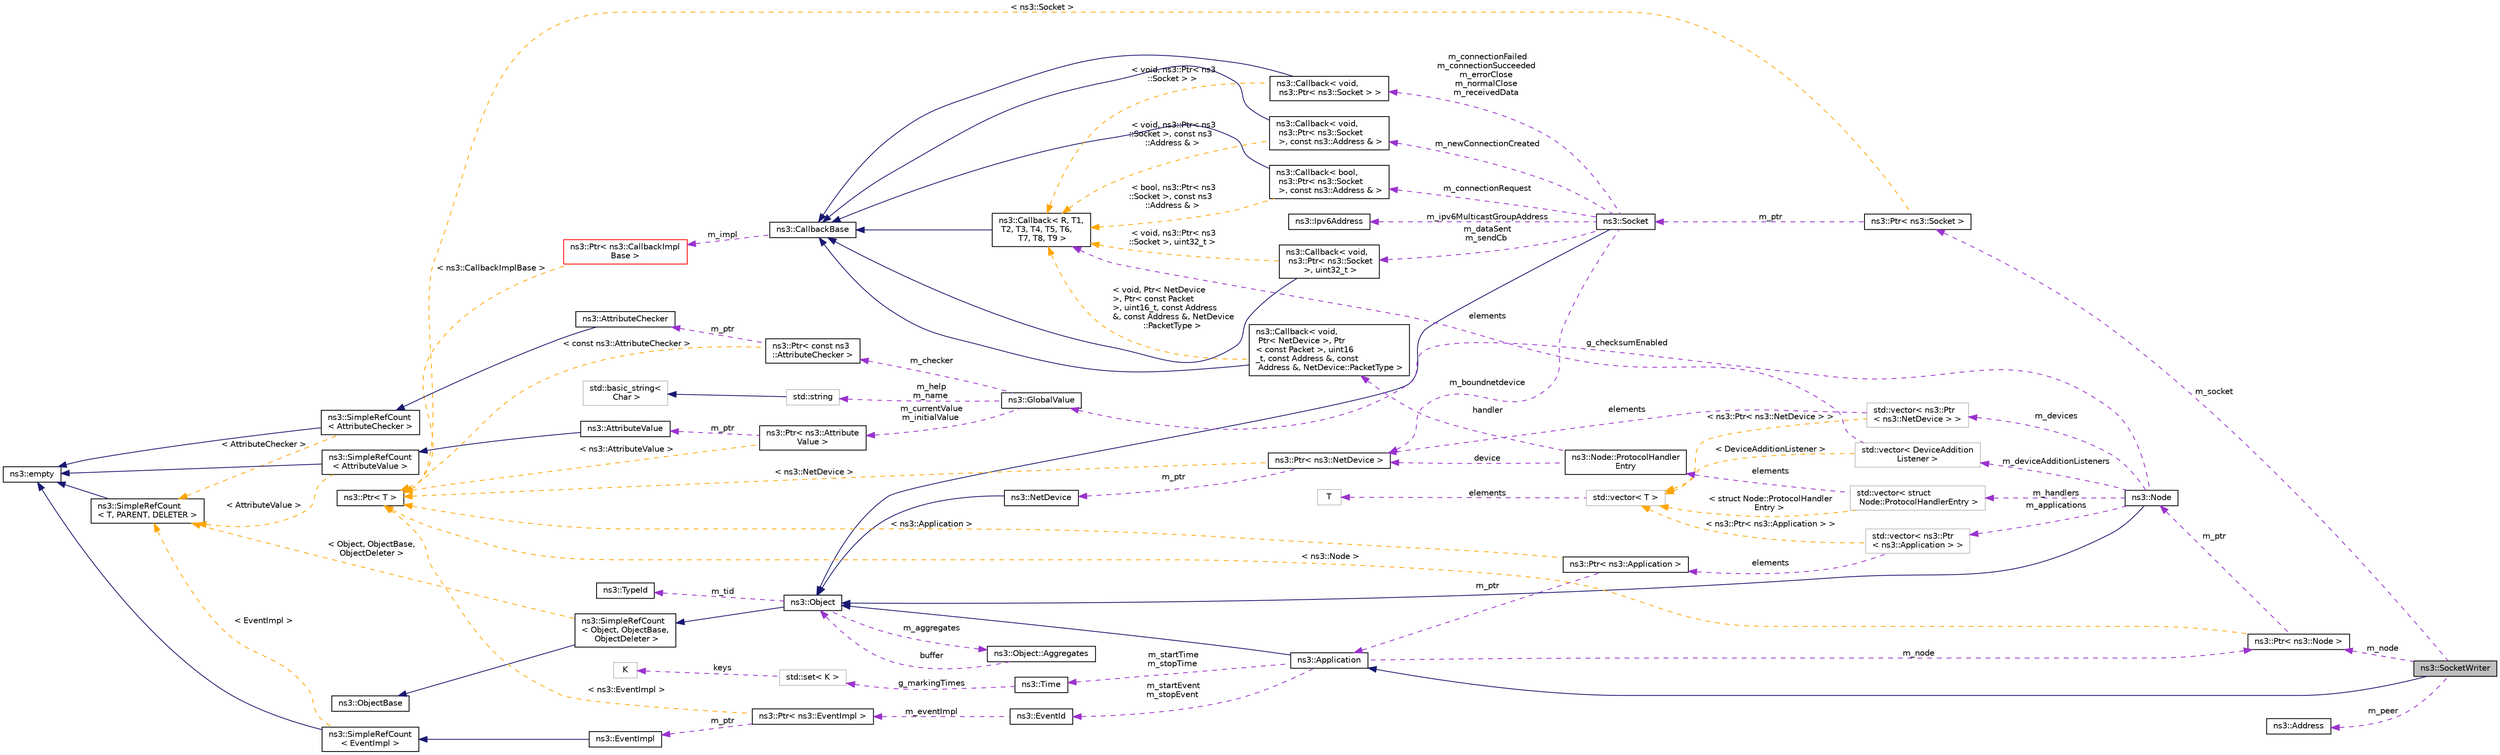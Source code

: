 digraph "ns3::SocketWriter"
{
 // LATEX_PDF_SIZE
  edge [fontname="Helvetica",fontsize="10",labelfontname="Helvetica",labelfontsize="10"];
  node [fontname="Helvetica",fontsize="10",shape=record];
  rankdir="LR";
  Node1 [label="ns3::SocketWriter",height=0.2,width=0.4,color="black", fillcolor="grey75", style="filled", fontcolor="black",tooltip=" "];
  Node2 -> Node1 [dir="back",color="midnightblue",fontsize="10",style="solid",fontname="Helvetica"];
  Node2 [label="ns3::Application",height=0.2,width=0.4,color="black", fillcolor="white", style="filled",URL="$classns3_1_1_application.html",tooltip="The base class for all ns3 applications."];
  Node3 -> Node2 [dir="back",color="midnightblue",fontsize="10",style="solid",fontname="Helvetica"];
  Node3 [label="ns3::Object",height=0.2,width=0.4,color="black", fillcolor="white", style="filled",URL="$classns3_1_1_object.html",tooltip="A base class which provides memory management and object aggregation."];
  Node4 -> Node3 [dir="back",color="midnightblue",fontsize="10",style="solid",fontname="Helvetica"];
  Node4 [label="ns3::SimpleRefCount\l\< Object, ObjectBase,\l ObjectDeleter \>",height=0.2,width=0.4,color="black", fillcolor="white", style="filled",URL="$classns3_1_1_simple_ref_count.html",tooltip=" "];
  Node5 -> Node4 [dir="back",color="midnightblue",fontsize="10",style="solid",fontname="Helvetica"];
  Node5 [label="ns3::ObjectBase",height=0.2,width=0.4,color="black", fillcolor="white", style="filled",URL="$classns3_1_1_object_base.html",tooltip="Anchor the ns-3 type and attribute system."];
  Node6 -> Node4 [dir="back",color="orange",fontsize="10",style="dashed",label=" \< Object, ObjectBase,\l ObjectDeleter \>" ,fontname="Helvetica"];
  Node6 [label="ns3::SimpleRefCount\l\< T, PARENT, DELETER \>",height=0.2,width=0.4,color="black", fillcolor="white", style="filled",URL="$classns3_1_1_simple_ref_count.html",tooltip="A template-based reference counting class."];
  Node7 -> Node6 [dir="back",color="midnightblue",fontsize="10",style="solid",fontname="Helvetica"];
  Node7 [label="ns3::empty",height=0.2,width=0.4,color="black", fillcolor="white", style="filled",URL="$classns3_1_1empty.html",tooltip="make Callback use a separate empty type"];
  Node8 -> Node3 [dir="back",color="darkorchid3",fontsize="10",style="dashed",label=" m_tid" ,fontname="Helvetica"];
  Node8 [label="ns3::TypeId",height=0.2,width=0.4,color="black", fillcolor="white", style="filled",URL="$classns3_1_1_type_id.html",tooltip="a unique identifier for an interface."];
  Node9 -> Node3 [dir="back",color="darkorchid3",fontsize="10",style="dashed",label=" m_aggregates" ,fontname="Helvetica"];
  Node9 [label="ns3::Object::Aggregates",height=0.2,width=0.4,color="black", fillcolor="white", style="filled",URL="$structns3_1_1_object_1_1_aggregates.html",tooltip="The list of Objects aggregated to this one."];
  Node3 -> Node9 [dir="back",color="darkorchid3",fontsize="10",style="dashed",label=" buffer" ,fontname="Helvetica"];
  Node10 -> Node2 [dir="back",color="darkorchid3",fontsize="10",style="dashed",label=" m_startEvent\nm_stopEvent" ,fontname="Helvetica"];
  Node10 [label="ns3::EventId",height=0.2,width=0.4,color="black", fillcolor="white", style="filled",URL="$classns3_1_1_event_id.html",tooltip="An identifier for simulation events."];
  Node11 -> Node10 [dir="back",color="darkorchid3",fontsize="10",style="dashed",label=" m_eventImpl" ,fontname="Helvetica"];
  Node11 [label="ns3::Ptr\< ns3::EventImpl \>",height=0.2,width=0.4,color="black", fillcolor="white", style="filled",URL="$classns3_1_1_ptr.html",tooltip=" "];
  Node12 -> Node11 [dir="back",color="darkorchid3",fontsize="10",style="dashed",label=" m_ptr" ,fontname="Helvetica"];
  Node12 [label="ns3::EventImpl",height=0.2,width=0.4,color="black", fillcolor="white", style="filled",URL="$classns3_1_1_event_impl.html",tooltip="A simulation event."];
  Node13 -> Node12 [dir="back",color="midnightblue",fontsize="10",style="solid",fontname="Helvetica"];
  Node13 [label="ns3::SimpleRefCount\l\< EventImpl \>",height=0.2,width=0.4,color="black", fillcolor="white", style="filled",URL="$classns3_1_1_simple_ref_count.html",tooltip=" "];
  Node7 -> Node13 [dir="back",color="midnightblue",fontsize="10",style="solid",fontname="Helvetica"];
  Node6 -> Node13 [dir="back",color="orange",fontsize="10",style="dashed",label=" \< EventImpl \>" ,fontname="Helvetica"];
  Node14 -> Node11 [dir="back",color="orange",fontsize="10",style="dashed",label=" \< ns3::EventImpl \>" ,fontname="Helvetica"];
  Node14 [label="ns3::Ptr\< T \>",height=0.2,width=0.4,color="black", fillcolor="white", style="filled",URL="$classns3_1_1_ptr.html",tooltip="Smart pointer class similar to boost::intrusive_ptr."];
  Node15 -> Node2 [dir="back",color="darkorchid3",fontsize="10",style="dashed",label=" m_node" ,fontname="Helvetica"];
  Node15 [label="ns3::Ptr\< ns3::Node \>",height=0.2,width=0.4,color="black", fillcolor="white", style="filled",URL="$classns3_1_1_ptr.html",tooltip=" "];
  Node16 -> Node15 [dir="back",color="darkorchid3",fontsize="10",style="dashed",label=" m_ptr" ,fontname="Helvetica"];
  Node16 [label="ns3::Node",height=0.2,width=0.4,color="black", fillcolor="white", style="filled",URL="$classns3_1_1_node.html",tooltip="A network Node."];
  Node3 -> Node16 [dir="back",color="midnightblue",fontsize="10",style="solid",fontname="Helvetica"];
  Node17 -> Node16 [dir="back",color="darkorchid3",fontsize="10",style="dashed",label=" m_applications" ,fontname="Helvetica"];
  Node17 [label="std::vector\< ns3::Ptr\l\< ns3::Application \> \>",height=0.2,width=0.4,color="grey75", fillcolor="white", style="filled",tooltip=" "];
  Node18 -> Node17 [dir="back",color="darkorchid3",fontsize="10",style="dashed",label=" elements" ,fontname="Helvetica"];
  Node18 [label="ns3::Ptr\< ns3::Application \>",height=0.2,width=0.4,color="black", fillcolor="white", style="filled",URL="$classns3_1_1_ptr.html",tooltip=" "];
  Node2 -> Node18 [dir="back",color="darkorchid3",fontsize="10",style="dashed",label=" m_ptr" ,fontname="Helvetica"];
  Node14 -> Node18 [dir="back",color="orange",fontsize="10",style="dashed",label=" \< ns3::Application \>" ,fontname="Helvetica"];
  Node19 -> Node17 [dir="back",color="orange",fontsize="10",style="dashed",label=" \< ns3::Ptr\< ns3::Application \> \>" ,fontname="Helvetica"];
  Node19 [label="std::vector\< T \>",height=0.2,width=0.4,color="grey75", fillcolor="white", style="filled",tooltip=" "];
  Node20 -> Node19 [dir="back",color="darkorchid3",fontsize="10",style="dashed",label=" elements" ,fontname="Helvetica"];
  Node20 [label="T",height=0.2,width=0.4,color="grey75", fillcolor="white", style="filled",tooltip=" "];
  Node21 -> Node16 [dir="back",color="darkorchid3",fontsize="10",style="dashed",label=" m_devices" ,fontname="Helvetica"];
  Node21 [label="std::vector\< ns3::Ptr\l\< ns3::NetDevice \> \>",height=0.2,width=0.4,color="grey75", fillcolor="white", style="filled",tooltip=" "];
  Node22 -> Node21 [dir="back",color="darkorchid3",fontsize="10",style="dashed",label=" elements" ,fontname="Helvetica"];
  Node22 [label="ns3::Ptr\< ns3::NetDevice \>",height=0.2,width=0.4,color="black", fillcolor="white", style="filled",URL="$classns3_1_1_ptr.html",tooltip=" "];
  Node23 -> Node22 [dir="back",color="darkorchid3",fontsize="10",style="dashed",label=" m_ptr" ,fontname="Helvetica"];
  Node23 [label="ns3::NetDevice",height=0.2,width=0.4,color="black", fillcolor="white", style="filled",URL="$classns3_1_1_net_device.html",tooltip="Network layer to device interface."];
  Node3 -> Node23 [dir="back",color="midnightblue",fontsize="10",style="solid",fontname="Helvetica"];
  Node14 -> Node22 [dir="back",color="orange",fontsize="10",style="dashed",label=" \< ns3::NetDevice \>" ,fontname="Helvetica"];
  Node19 -> Node21 [dir="back",color="orange",fontsize="10",style="dashed",label=" \< ns3::Ptr\< ns3::NetDevice \> \>" ,fontname="Helvetica"];
  Node24 -> Node16 [dir="back",color="darkorchid3",fontsize="10",style="dashed",label=" g_checksumEnabled" ,fontname="Helvetica"];
  Node24 [label="ns3::GlobalValue",height=0.2,width=0.4,color="black", fillcolor="white", style="filled",URL="$classns3_1_1_global_value.html",tooltip="Hold a so-called 'global value'."];
  Node25 -> Node24 [dir="back",color="darkorchid3",fontsize="10",style="dashed",label=" m_currentValue\nm_initialValue" ,fontname="Helvetica"];
  Node25 [label="ns3::Ptr\< ns3::Attribute\lValue \>",height=0.2,width=0.4,color="black", fillcolor="white", style="filled",URL="$classns3_1_1_ptr.html",tooltip=" "];
  Node26 -> Node25 [dir="back",color="darkorchid3",fontsize="10",style="dashed",label=" m_ptr" ,fontname="Helvetica"];
  Node26 [label="ns3::AttributeValue",height=0.2,width=0.4,color="black", fillcolor="white", style="filled",URL="$classns3_1_1_attribute_value.html",tooltip="Hold a value for an Attribute."];
  Node27 -> Node26 [dir="back",color="midnightblue",fontsize="10",style="solid",fontname="Helvetica"];
  Node27 [label="ns3::SimpleRefCount\l\< AttributeValue \>",height=0.2,width=0.4,color="black", fillcolor="white", style="filled",URL="$classns3_1_1_simple_ref_count.html",tooltip=" "];
  Node7 -> Node27 [dir="back",color="midnightblue",fontsize="10",style="solid",fontname="Helvetica"];
  Node6 -> Node27 [dir="back",color="orange",fontsize="10",style="dashed",label=" \< AttributeValue \>" ,fontname="Helvetica"];
  Node14 -> Node25 [dir="back",color="orange",fontsize="10",style="dashed",label=" \< ns3::AttributeValue \>" ,fontname="Helvetica"];
  Node28 -> Node24 [dir="back",color="darkorchid3",fontsize="10",style="dashed",label=" m_help\nm_name" ,fontname="Helvetica"];
  Node28 [label="std::string",height=0.2,width=0.4,color="grey75", fillcolor="white", style="filled",tooltip=" "];
  Node29 -> Node28 [dir="back",color="midnightblue",fontsize="10",style="solid",fontname="Helvetica"];
  Node29 [label="std::basic_string\<\l Char \>",height=0.2,width=0.4,color="grey75", fillcolor="white", style="filled",tooltip=" "];
  Node30 -> Node24 [dir="back",color="darkorchid3",fontsize="10",style="dashed",label=" m_checker" ,fontname="Helvetica"];
  Node30 [label="ns3::Ptr\< const ns3\l::AttributeChecker \>",height=0.2,width=0.4,color="black", fillcolor="white", style="filled",URL="$classns3_1_1_ptr.html",tooltip=" "];
  Node31 -> Node30 [dir="back",color="darkorchid3",fontsize="10",style="dashed",label=" m_ptr" ,fontname="Helvetica"];
  Node31 [label="ns3::AttributeChecker",height=0.2,width=0.4,color="black", fillcolor="white", style="filled",URL="$classns3_1_1_attribute_checker.html",tooltip="Represent the type of an attribute."];
  Node32 -> Node31 [dir="back",color="midnightblue",fontsize="10",style="solid",fontname="Helvetica"];
  Node32 [label="ns3::SimpleRefCount\l\< AttributeChecker \>",height=0.2,width=0.4,color="black", fillcolor="white", style="filled",URL="$classns3_1_1_simple_ref_count.html",tooltip=" "];
  Node7 -> Node32 [dir="back",color="midnightblue",fontsize="10",style="solid",fontname="Helvetica"];
  Node6 -> Node32 [dir="back",color="orange",fontsize="10",style="dashed",label=" \< AttributeChecker \>" ,fontname="Helvetica"];
  Node14 -> Node30 [dir="back",color="orange",fontsize="10",style="dashed",label=" \< const ns3::AttributeChecker \>" ,fontname="Helvetica"];
  Node33 -> Node16 [dir="back",color="darkorchid3",fontsize="10",style="dashed",label=" m_handlers" ,fontname="Helvetica"];
  Node33 [label="std::vector\< struct\l Node::ProtocolHandlerEntry \>",height=0.2,width=0.4,color="grey75", fillcolor="white", style="filled",tooltip=" "];
  Node34 -> Node33 [dir="back",color="darkorchid3",fontsize="10",style="dashed",label=" elements" ,fontname="Helvetica"];
  Node34 [label="ns3::Node::ProtocolHandler\lEntry",height=0.2,width=0.4,color="black", fillcolor="white", style="filled",URL="$structns3_1_1_node_1_1_protocol_handler_entry.html",tooltip="Protocol handler entry."];
  Node35 -> Node34 [dir="back",color="darkorchid3",fontsize="10",style="dashed",label=" handler" ,fontname="Helvetica"];
  Node35 [label="ns3::Callback\< void,\l Ptr\< NetDevice \>, Ptr\l\< const Packet \>, uint16\l_t, const Address &, const\l Address &, NetDevice::PacketType \>",height=0.2,width=0.4,color="black", fillcolor="white", style="filled",URL="$classns3_1_1_callback.html",tooltip=" "];
  Node36 -> Node35 [dir="back",color="midnightblue",fontsize="10",style="solid",fontname="Helvetica"];
  Node36 [label="ns3::CallbackBase",height=0.2,width=0.4,color="black", fillcolor="white", style="filled",URL="$classns3_1_1_callback_base.html",tooltip="Base class for Callback class."];
  Node37 -> Node36 [dir="back",color="darkorchid3",fontsize="10",style="dashed",label=" m_impl" ,fontname="Helvetica"];
  Node37 [label="ns3::Ptr\< ns3::CallbackImpl\lBase \>",height=0.2,width=0.4,color="red", fillcolor="white", style="filled",URL="$classns3_1_1_ptr.html",tooltip=" "];
  Node14 -> Node37 [dir="back",color="orange",fontsize="10",style="dashed",label=" \< ns3::CallbackImplBase \>" ,fontname="Helvetica"];
  Node40 -> Node35 [dir="back",color="orange",fontsize="10",style="dashed",label=" \< void, Ptr\< NetDevice\l \>, Ptr\< const Packet\l \>, uint16_t, const Address\l &, const Address &, NetDevice\l::PacketType \>" ,fontname="Helvetica"];
  Node40 [label="ns3::Callback\< R, T1,\l T2, T3, T4, T5, T6,\l T7, T8, T9 \>",height=0.2,width=0.4,color="black", fillcolor="white", style="filled",URL="$classns3_1_1_callback.html",tooltip="Callback template class."];
  Node36 -> Node40 [dir="back",color="midnightblue",fontsize="10",style="solid",fontname="Helvetica"];
  Node22 -> Node34 [dir="back",color="darkorchid3",fontsize="10",style="dashed",label=" device" ,fontname="Helvetica"];
  Node19 -> Node33 [dir="back",color="orange",fontsize="10",style="dashed",label=" \< struct Node::ProtocolHandler\lEntry \>" ,fontname="Helvetica"];
  Node41 -> Node16 [dir="back",color="darkorchid3",fontsize="10",style="dashed",label=" m_deviceAdditionListeners" ,fontname="Helvetica"];
  Node41 [label="std::vector\< DeviceAddition\lListener \>",height=0.2,width=0.4,color="grey75", fillcolor="white", style="filled",tooltip=" "];
  Node40 -> Node41 [dir="back",color="darkorchid3",fontsize="10",style="dashed",label=" elements" ,fontname="Helvetica"];
  Node19 -> Node41 [dir="back",color="orange",fontsize="10",style="dashed",label=" \< DeviceAdditionListener \>" ,fontname="Helvetica"];
  Node14 -> Node15 [dir="back",color="orange",fontsize="10",style="dashed",label=" \< ns3::Node \>" ,fontname="Helvetica"];
  Node42 -> Node2 [dir="back",color="darkorchid3",fontsize="10",style="dashed",label=" m_startTime\nm_stopTime" ,fontname="Helvetica"];
  Node42 [label="ns3::Time",height=0.2,width=0.4,color="black", fillcolor="white", style="filled",URL="$classns3_1_1_time.html",tooltip="Simulation virtual time values and global simulation resolution."];
  Node43 -> Node42 [dir="back",color="darkorchid3",fontsize="10",style="dashed",label=" g_markingTimes" ,fontname="Helvetica"];
  Node43 [label="std::set\< K \>",height=0.2,width=0.4,color="grey75", fillcolor="white", style="filled",tooltip=" "];
  Node44 -> Node43 [dir="back",color="darkorchid3",fontsize="10",style="dashed",label=" keys" ,fontname="Helvetica"];
  Node44 [label="K",height=0.2,width=0.4,color="grey75", fillcolor="white", style="filled",tooltip=" "];
  Node45 -> Node1 [dir="back",color="darkorchid3",fontsize="10",style="dashed",label=" m_peer" ,fontname="Helvetica"];
  Node45 [label="ns3::Address",height=0.2,width=0.4,color="black", fillcolor="white", style="filled",URL="$classns3_1_1_address.html",tooltip="a polymophic address class"];
  Node15 -> Node1 [dir="back",color="darkorchid3",fontsize="10",style="dashed",label=" m_node" ,fontname="Helvetica"];
  Node46 -> Node1 [dir="back",color="darkorchid3",fontsize="10",style="dashed",label=" m_socket" ,fontname="Helvetica"];
  Node46 [label="ns3::Ptr\< ns3::Socket \>",height=0.2,width=0.4,color="black", fillcolor="white", style="filled",URL="$classns3_1_1_ptr.html",tooltip=" "];
  Node47 -> Node46 [dir="back",color="darkorchid3",fontsize="10",style="dashed",label=" m_ptr" ,fontname="Helvetica"];
  Node47 [label="ns3::Socket",height=0.2,width=0.4,color="black", fillcolor="white", style="filled",URL="$classns3_1_1_socket.html",tooltip="A low-level Socket API based loosely on the BSD Socket API."];
  Node3 -> Node47 [dir="back",color="midnightblue",fontsize="10",style="solid",fontname="Helvetica"];
  Node22 -> Node47 [dir="back",color="darkorchid3",fontsize="10",style="dashed",label=" m_boundnetdevice" ,fontname="Helvetica"];
  Node48 -> Node47 [dir="back",color="darkorchid3",fontsize="10",style="dashed",label=" m_ipv6MulticastGroupAddress" ,fontname="Helvetica"];
  Node48 [label="ns3::Ipv6Address",height=0.2,width=0.4,color="black", fillcolor="white", style="filled",URL="$classns3_1_1_ipv6_address.html",tooltip="Describes an IPv6 address."];
  Node49 -> Node47 [dir="back",color="darkorchid3",fontsize="10",style="dashed",label=" m_newConnectionCreated" ,fontname="Helvetica"];
  Node49 [label="ns3::Callback\< void,\l ns3::Ptr\< ns3::Socket\l \>, const ns3::Address & \>",height=0.2,width=0.4,color="black", fillcolor="white", style="filled",URL="$classns3_1_1_callback.html",tooltip=" "];
  Node36 -> Node49 [dir="back",color="midnightblue",fontsize="10",style="solid",fontname="Helvetica"];
  Node40 -> Node49 [dir="back",color="orange",fontsize="10",style="dashed",label=" \< void, ns3::Ptr\< ns3\l::Socket \>, const ns3\l::Address & \>" ,fontname="Helvetica"];
  Node50 -> Node47 [dir="back",color="darkorchid3",fontsize="10",style="dashed",label=" m_dataSent\nm_sendCb" ,fontname="Helvetica"];
  Node50 [label="ns3::Callback\< void,\l ns3::Ptr\< ns3::Socket\l \>, uint32_t \>",height=0.2,width=0.4,color="black", fillcolor="white", style="filled",URL="$classns3_1_1_callback.html",tooltip=" "];
  Node36 -> Node50 [dir="back",color="midnightblue",fontsize="10",style="solid",fontname="Helvetica"];
  Node40 -> Node50 [dir="back",color="orange",fontsize="10",style="dashed",label=" \< void, ns3::Ptr\< ns3\l::Socket \>, uint32_t \>" ,fontname="Helvetica"];
  Node51 -> Node47 [dir="back",color="darkorchid3",fontsize="10",style="dashed",label=" m_connectionFailed\nm_connectionSucceeded\nm_errorClose\nm_normalClose\nm_receivedData" ,fontname="Helvetica"];
  Node51 [label="ns3::Callback\< void,\l ns3::Ptr\< ns3::Socket \> \>",height=0.2,width=0.4,color="black", fillcolor="white", style="filled",URL="$classns3_1_1_callback.html",tooltip=" "];
  Node36 -> Node51 [dir="back",color="midnightblue",fontsize="10",style="solid",fontname="Helvetica"];
  Node40 -> Node51 [dir="back",color="orange",fontsize="10",style="dashed",label=" \< void, ns3::Ptr\< ns3\l::Socket \> \>" ,fontname="Helvetica"];
  Node52 -> Node47 [dir="back",color="darkorchid3",fontsize="10",style="dashed",label=" m_connectionRequest" ,fontname="Helvetica"];
  Node52 [label="ns3::Callback\< bool,\l ns3::Ptr\< ns3::Socket\l \>, const ns3::Address & \>",height=0.2,width=0.4,color="black", fillcolor="white", style="filled",URL="$classns3_1_1_callback.html",tooltip=" "];
  Node36 -> Node52 [dir="back",color="midnightblue",fontsize="10",style="solid",fontname="Helvetica"];
  Node40 -> Node52 [dir="back",color="orange",fontsize="10",style="dashed",label=" \< bool, ns3::Ptr\< ns3\l::Socket \>, const ns3\l::Address & \>" ,fontname="Helvetica"];
  Node14 -> Node46 [dir="back",color="orange",fontsize="10",style="dashed",label=" \< ns3::Socket \>" ,fontname="Helvetica"];
}
